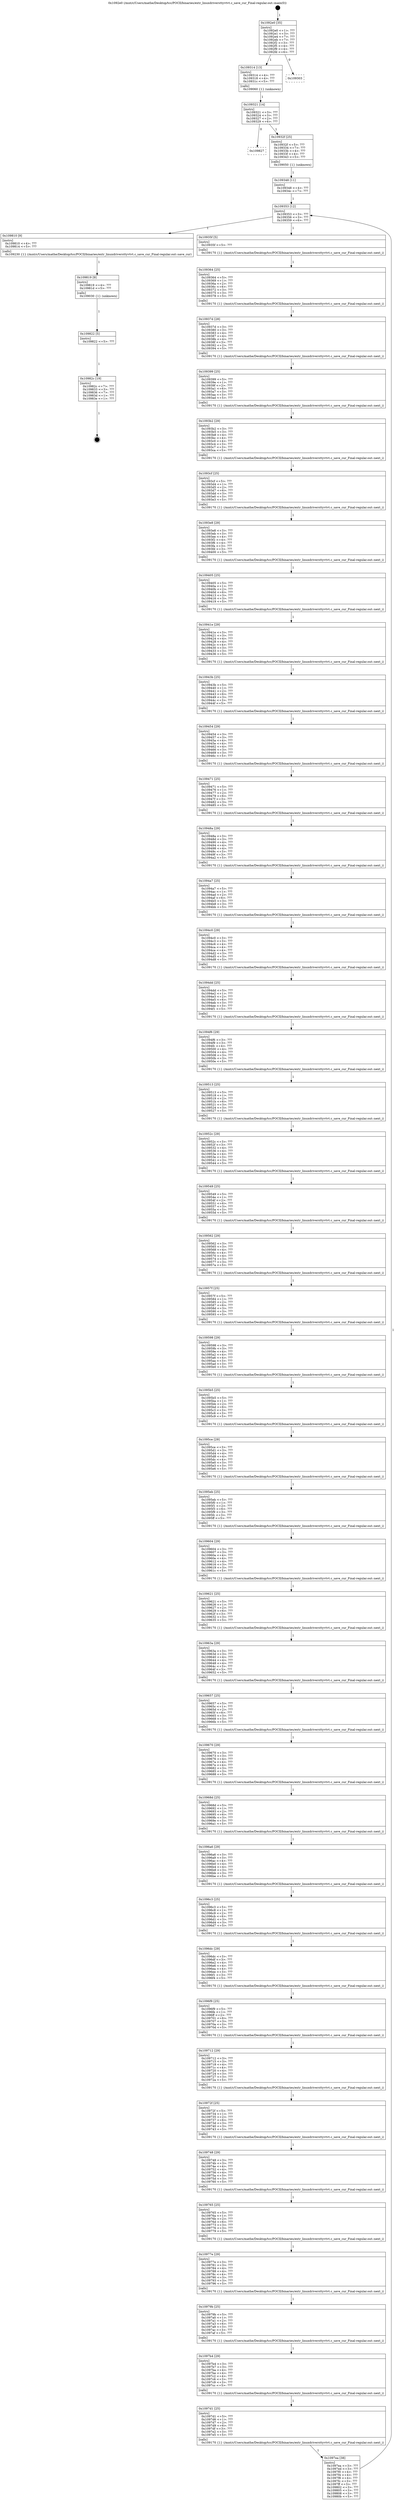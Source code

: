 digraph "0x1092e0" {
  label = "0x1092e0 (/mnt/c/Users/mathe/Desktop/tcc/POCII/binaries/extr_linuxdriversttyvtvt.c_save_cur_Final-regular.out::main(0))"
  labelloc = "t"
  node[shape=record]

  Entry [label="",width=0.3,height=0.3,shape=circle,fillcolor=black,style=filled]
  "0x1092e0" [label="{
     0x1092e0 [35]\l
     | [instrs]\l
     &nbsp;&nbsp;0x1092e0 \<+1\>: ???\l
     &nbsp;&nbsp;0x1092e1 \<+3\>: ???\l
     &nbsp;&nbsp;0x1092e4 \<+7\>: ???\l
     &nbsp;&nbsp;0x1092eb \<+7\>: ???\l
     &nbsp;&nbsp;0x1092f2 \<+3\>: ???\l
     &nbsp;&nbsp;0x1092f5 \<+4\>: ???\l
     &nbsp;&nbsp;0x1092f9 \<+4\>: ???\l
     &nbsp;&nbsp;0x1092fd \<+6\>: ???\l
  }"]
  "0x109314" [label="{
     0x109314 [13]\l
     | [instrs]\l
     &nbsp;&nbsp;0x109314 \<+4\>: ???\l
     &nbsp;&nbsp;0x109318 \<+4\>: ???\l
     &nbsp;&nbsp;0x10931c \<+5\>: ???\l
     | [calls]\l
     &nbsp;&nbsp;0x109060 \{1\} (unknown)\l
  }"]
  "0x109303" [label="{
     0x109303\l
  }", style=dashed]
  "0x109321" [label="{
     0x109321 [14]\l
     | [instrs]\l
     &nbsp;&nbsp;0x109321 \<+3\>: ???\l
     &nbsp;&nbsp;0x109324 \<+3\>: ???\l
     &nbsp;&nbsp;0x109327 \<+2\>: ???\l
     &nbsp;&nbsp;0x109329 \<+6\>: ???\l
  }"]
  "0x109827" [label="{
     0x109827\l
  }", style=dashed]
  "0x10932f" [label="{
     0x10932f [25]\l
     | [instrs]\l
     &nbsp;&nbsp;0x10932f \<+5\>: ???\l
     &nbsp;&nbsp;0x109334 \<+7\>: ???\l
     &nbsp;&nbsp;0x10933b \<+4\>: ???\l
     &nbsp;&nbsp;0x10933f \<+4\>: ???\l
     &nbsp;&nbsp;0x109343 \<+5\>: ???\l
     | [calls]\l
     &nbsp;&nbsp;0x109050 \{1\} (unknown)\l
  }"]
  Exit [label="",width=0.3,height=0.3,shape=circle,fillcolor=black,style=filled,peripheries=2]
  "0x109353" [label="{
     0x109353 [12]\l
     | [instrs]\l
     &nbsp;&nbsp;0x109353 \<+3\>: ???\l
     &nbsp;&nbsp;0x109356 \<+3\>: ???\l
     &nbsp;&nbsp;0x109359 \<+6\>: ???\l
  }"]
  "0x109810" [label="{
     0x109810 [9]\l
     | [instrs]\l
     &nbsp;&nbsp;0x109810 \<+4\>: ???\l
     &nbsp;&nbsp;0x109814 \<+5\>: ???\l
     | [calls]\l
     &nbsp;&nbsp;0x109230 \{1\} (/mnt/c/Users/mathe/Desktop/tcc/POCII/binaries/extr_linuxdriversttyvtvt.c_save_cur_Final-regular.out::save_cur)\l
  }"]
  "0x10935f" [label="{
     0x10935f [5]\l
     | [instrs]\l
     &nbsp;&nbsp;0x10935f \<+5\>: ???\l
     | [calls]\l
     &nbsp;&nbsp;0x109170 \{1\} (/mnt/c/Users/mathe/Desktop/tcc/POCII/binaries/extr_linuxdriversttyvtvt.c_save_cur_Final-regular.out::next_i)\l
  }"]
  "0x109364" [label="{
     0x109364 [25]\l
     | [instrs]\l
     &nbsp;&nbsp;0x109364 \<+5\>: ???\l
     &nbsp;&nbsp;0x109369 \<+1\>: ???\l
     &nbsp;&nbsp;0x10936a \<+2\>: ???\l
     &nbsp;&nbsp;0x10936c \<+6\>: ???\l
     &nbsp;&nbsp;0x109372 \<+3\>: ???\l
     &nbsp;&nbsp;0x109375 \<+3\>: ???\l
     &nbsp;&nbsp;0x109378 \<+5\>: ???\l
     | [calls]\l
     &nbsp;&nbsp;0x109170 \{1\} (/mnt/c/Users/mathe/Desktop/tcc/POCII/binaries/extr_linuxdriversttyvtvt.c_save_cur_Final-regular.out::next_i)\l
  }"]
  "0x10937d" [label="{
     0x10937d [28]\l
     | [instrs]\l
     &nbsp;&nbsp;0x10937d \<+3\>: ???\l
     &nbsp;&nbsp;0x109380 \<+3\>: ???\l
     &nbsp;&nbsp;0x109383 \<+4\>: ???\l
     &nbsp;&nbsp;0x109387 \<+4\>: ???\l
     &nbsp;&nbsp;0x10938b \<+4\>: ???\l
     &nbsp;&nbsp;0x10938f \<+3\>: ???\l
     &nbsp;&nbsp;0x109392 \<+2\>: ???\l
     &nbsp;&nbsp;0x109394 \<+5\>: ???\l
     | [calls]\l
     &nbsp;&nbsp;0x109170 \{1\} (/mnt/c/Users/mathe/Desktop/tcc/POCII/binaries/extr_linuxdriversttyvtvt.c_save_cur_Final-regular.out::next_i)\l
  }"]
  "0x109399" [label="{
     0x109399 [25]\l
     | [instrs]\l
     &nbsp;&nbsp;0x109399 \<+5\>: ???\l
     &nbsp;&nbsp;0x10939e \<+1\>: ???\l
     &nbsp;&nbsp;0x10939f \<+2\>: ???\l
     &nbsp;&nbsp;0x1093a1 \<+6\>: ???\l
     &nbsp;&nbsp;0x1093a7 \<+3\>: ???\l
     &nbsp;&nbsp;0x1093aa \<+3\>: ???\l
     &nbsp;&nbsp;0x1093ad \<+5\>: ???\l
     | [calls]\l
     &nbsp;&nbsp;0x109170 \{1\} (/mnt/c/Users/mathe/Desktop/tcc/POCII/binaries/extr_linuxdriversttyvtvt.c_save_cur_Final-regular.out::next_i)\l
  }"]
  "0x1093b2" [label="{
     0x1093b2 [29]\l
     | [instrs]\l
     &nbsp;&nbsp;0x1093b2 \<+3\>: ???\l
     &nbsp;&nbsp;0x1093b5 \<+3\>: ???\l
     &nbsp;&nbsp;0x1093b8 \<+4\>: ???\l
     &nbsp;&nbsp;0x1093bc \<+4\>: ???\l
     &nbsp;&nbsp;0x1093c0 \<+4\>: ???\l
     &nbsp;&nbsp;0x1093c4 \<+3\>: ???\l
     &nbsp;&nbsp;0x1093c7 \<+3\>: ???\l
     &nbsp;&nbsp;0x1093ca \<+5\>: ???\l
     | [calls]\l
     &nbsp;&nbsp;0x109170 \{1\} (/mnt/c/Users/mathe/Desktop/tcc/POCII/binaries/extr_linuxdriversttyvtvt.c_save_cur_Final-regular.out::next_i)\l
  }"]
  "0x1093cf" [label="{
     0x1093cf [25]\l
     | [instrs]\l
     &nbsp;&nbsp;0x1093cf \<+5\>: ???\l
     &nbsp;&nbsp;0x1093d4 \<+1\>: ???\l
     &nbsp;&nbsp;0x1093d5 \<+2\>: ???\l
     &nbsp;&nbsp;0x1093d7 \<+6\>: ???\l
     &nbsp;&nbsp;0x1093dd \<+3\>: ???\l
     &nbsp;&nbsp;0x1093e0 \<+3\>: ???\l
     &nbsp;&nbsp;0x1093e3 \<+5\>: ???\l
     | [calls]\l
     &nbsp;&nbsp;0x109170 \{1\} (/mnt/c/Users/mathe/Desktop/tcc/POCII/binaries/extr_linuxdriversttyvtvt.c_save_cur_Final-regular.out::next_i)\l
  }"]
  "0x1093e8" [label="{
     0x1093e8 [29]\l
     | [instrs]\l
     &nbsp;&nbsp;0x1093e8 \<+3\>: ???\l
     &nbsp;&nbsp;0x1093eb \<+3\>: ???\l
     &nbsp;&nbsp;0x1093ee \<+4\>: ???\l
     &nbsp;&nbsp;0x1093f2 \<+4\>: ???\l
     &nbsp;&nbsp;0x1093f6 \<+4\>: ???\l
     &nbsp;&nbsp;0x1093fa \<+3\>: ???\l
     &nbsp;&nbsp;0x1093fd \<+3\>: ???\l
     &nbsp;&nbsp;0x109400 \<+5\>: ???\l
     | [calls]\l
     &nbsp;&nbsp;0x109170 \{1\} (/mnt/c/Users/mathe/Desktop/tcc/POCII/binaries/extr_linuxdriversttyvtvt.c_save_cur_Final-regular.out::next_i)\l
  }"]
  "0x109405" [label="{
     0x109405 [25]\l
     | [instrs]\l
     &nbsp;&nbsp;0x109405 \<+5\>: ???\l
     &nbsp;&nbsp;0x10940a \<+1\>: ???\l
     &nbsp;&nbsp;0x10940b \<+2\>: ???\l
     &nbsp;&nbsp;0x10940d \<+6\>: ???\l
     &nbsp;&nbsp;0x109413 \<+3\>: ???\l
     &nbsp;&nbsp;0x109416 \<+3\>: ???\l
     &nbsp;&nbsp;0x109419 \<+5\>: ???\l
     | [calls]\l
     &nbsp;&nbsp;0x109170 \{1\} (/mnt/c/Users/mathe/Desktop/tcc/POCII/binaries/extr_linuxdriversttyvtvt.c_save_cur_Final-regular.out::next_i)\l
  }"]
  "0x10941e" [label="{
     0x10941e [29]\l
     | [instrs]\l
     &nbsp;&nbsp;0x10941e \<+3\>: ???\l
     &nbsp;&nbsp;0x109421 \<+3\>: ???\l
     &nbsp;&nbsp;0x109424 \<+4\>: ???\l
     &nbsp;&nbsp;0x109428 \<+4\>: ???\l
     &nbsp;&nbsp;0x10942c \<+4\>: ???\l
     &nbsp;&nbsp;0x109430 \<+3\>: ???\l
     &nbsp;&nbsp;0x109433 \<+3\>: ???\l
     &nbsp;&nbsp;0x109436 \<+5\>: ???\l
     | [calls]\l
     &nbsp;&nbsp;0x109170 \{1\} (/mnt/c/Users/mathe/Desktop/tcc/POCII/binaries/extr_linuxdriversttyvtvt.c_save_cur_Final-regular.out::next_i)\l
  }"]
  "0x10943b" [label="{
     0x10943b [25]\l
     | [instrs]\l
     &nbsp;&nbsp;0x10943b \<+5\>: ???\l
     &nbsp;&nbsp;0x109440 \<+1\>: ???\l
     &nbsp;&nbsp;0x109441 \<+2\>: ???\l
     &nbsp;&nbsp;0x109443 \<+6\>: ???\l
     &nbsp;&nbsp;0x109449 \<+3\>: ???\l
     &nbsp;&nbsp;0x10944c \<+3\>: ???\l
     &nbsp;&nbsp;0x10944f \<+5\>: ???\l
     | [calls]\l
     &nbsp;&nbsp;0x109170 \{1\} (/mnt/c/Users/mathe/Desktop/tcc/POCII/binaries/extr_linuxdriversttyvtvt.c_save_cur_Final-regular.out::next_i)\l
  }"]
  "0x109454" [label="{
     0x109454 [29]\l
     | [instrs]\l
     &nbsp;&nbsp;0x109454 \<+3\>: ???\l
     &nbsp;&nbsp;0x109457 \<+3\>: ???\l
     &nbsp;&nbsp;0x10945a \<+4\>: ???\l
     &nbsp;&nbsp;0x10945e \<+4\>: ???\l
     &nbsp;&nbsp;0x109462 \<+4\>: ???\l
     &nbsp;&nbsp;0x109466 \<+3\>: ???\l
     &nbsp;&nbsp;0x109469 \<+3\>: ???\l
     &nbsp;&nbsp;0x10946c \<+5\>: ???\l
     | [calls]\l
     &nbsp;&nbsp;0x109170 \{1\} (/mnt/c/Users/mathe/Desktop/tcc/POCII/binaries/extr_linuxdriversttyvtvt.c_save_cur_Final-regular.out::next_i)\l
  }"]
  "0x109471" [label="{
     0x109471 [25]\l
     | [instrs]\l
     &nbsp;&nbsp;0x109471 \<+5\>: ???\l
     &nbsp;&nbsp;0x109476 \<+1\>: ???\l
     &nbsp;&nbsp;0x109477 \<+2\>: ???\l
     &nbsp;&nbsp;0x109479 \<+6\>: ???\l
     &nbsp;&nbsp;0x10947f \<+3\>: ???\l
     &nbsp;&nbsp;0x109482 \<+3\>: ???\l
     &nbsp;&nbsp;0x109485 \<+5\>: ???\l
     | [calls]\l
     &nbsp;&nbsp;0x109170 \{1\} (/mnt/c/Users/mathe/Desktop/tcc/POCII/binaries/extr_linuxdriversttyvtvt.c_save_cur_Final-regular.out::next_i)\l
  }"]
  "0x10948a" [label="{
     0x10948a [29]\l
     | [instrs]\l
     &nbsp;&nbsp;0x10948a \<+3\>: ???\l
     &nbsp;&nbsp;0x10948d \<+3\>: ???\l
     &nbsp;&nbsp;0x109490 \<+4\>: ???\l
     &nbsp;&nbsp;0x109494 \<+4\>: ???\l
     &nbsp;&nbsp;0x109498 \<+4\>: ???\l
     &nbsp;&nbsp;0x10949c \<+3\>: ???\l
     &nbsp;&nbsp;0x10949f \<+3\>: ???\l
     &nbsp;&nbsp;0x1094a2 \<+5\>: ???\l
     | [calls]\l
     &nbsp;&nbsp;0x109170 \{1\} (/mnt/c/Users/mathe/Desktop/tcc/POCII/binaries/extr_linuxdriversttyvtvt.c_save_cur_Final-regular.out::next_i)\l
  }"]
  "0x1094a7" [label="{
     0x1094a7 [25]\l
     | [instrs]\l
     &nbsp;&nbsp;0x1094a7 \<+5\>: ???\l
     &nbsp;&nbsp;0x1094ac \<+1\>: ???\l
     &nbsp;&nbsp;0x1094ad \<+2\>: ???\l
     &nbsp;&nbsp;0x1094af \<+6\>: ???\l
     &nbsp;&nbsp;0x1094b5 \<+3\>: ???\l
     &nbsp;&nbsp;0x1094b8 \<+3\>: ???\l
     &nbsp;&nbsp;0x1094bb \<+5\>: ???\l
     | [calls]\l
     &nbsp;&nbsp;0x109170 \{1\} (/mnt/c/Users/mathe/Desktop/tcc/POCII/binaries/extr_linuxdriversttyvtvt.c_save_cur_Final-regular.out::next_i)\l
  }"]
  "0x1094c0" [label="{
     0x1094c0 [29]\l
     | [instrs]\l
     &nbsp;&nbsp;0x1094c0 \<+3\>: ???\l
     &nbsp;&nbsp;0x1094c3 \<+3\>: ???\l
     &nbsp;&nbsp;0x1094c6 \<+4\>: ???\l
     &nbsp;&nbsp;0x1094ca \<+4\>: ???\l
     &nbsp;&nbsp;0x1094ce \<+4\>: ???\l
     &nbsp;&nbsp;0x1094d2 \<+3\>: ???\l
     &nbsp;&nbsp;0x1094d5 \<+3\>: ???\l
     &nbsp;&nbsp;0x1094d8 \<+5\>: ???\l
     | [calls]\l
     &nbsp;&nbsp;0x109170 \{1\} (/mnt/c/Users/mathe/Desktop/tcc/POCII/binaries/extr_linuxdriversttyvtvt.c_save_cur_Final-regular.out::next_i)\l
  }"]
  "0x1094dd" [label="{
     0x1094dd [25]\l
     | [instrs]\l
     &nbsp;&nbsp;0x1094dd \<+5\>: ???\l
     &nbsp;&nbsp;0x1094e2 \<+1\>: ???\l
     &nbsp;&nbsp;0x1094e3 \<+2\>: ???\l
     &nbsp;&nbsp;0x1094e5 \<+6\>: ???\l
     &nbsp;&nbsp;0x1094eb \<+3\>: ???\l
     &nbsp;&nbsp;0x1094ee \<+3\>: ???\l
     &nbsp;&nbsp;0x1094f1 \<+5\>: ???\l
     | [calls]\l
     &nbsp;&nbsp;0x109170 \{1\} (/mnt/c/Users/mathe/Desktop/tcc/POCII/binaries/extr_linuxdriversttyvtvt.c_save_cur_Final-regular.out::next_i)\l
  }"]
  "0x1094f6" [label="{
     0x1094f6 [29]\l
     | [instrs]\l
     &nbsp;&nbsp;0x1094f6 \<+3\>: ???\l
     &nbsp;&nbsp;0x1094f9 \<+3\>: ???\l
     &nbsp;&nbsp;0x1094fc \<+4\>: ???\l
     &nbsp;&nbsp;0x109500 \<+4\>: ???\l
     &nbsp;&nbsp;0x109504 \<+4\>: ???\l
     &nbsp;&nbsp;0x109508 \<+3\>: ???\l
     &nbsp;&nbsp;0x10950b \<+3\>: ???\l
     &nbsp;&nbsp;0x10950e \<+5\>: ???\l
     | [calls]\l
     &nbsp;&nbsp;0x109170 \{1\} (/mnt/c/Users/mathe/Desktop/tcc/POCII/binaries/extr_linuxdriversttyvtvt.c_save_cur_Final-regular.out::next_i)\l
  }"]
  "0x109513" [label="{
     0x109513 [25]\l
     | [instrs]\l
     &nbsp;&nbsp;0x109513 \<+5\>: ???\l
     &nbsp;&nbsp;0x109518 \<+1\>: ???\l
     &nbsp;&nbsp;0x109519 \<+2\>: ???\l
     &nbsp;&nbsp;0x10951b \<+6\>: ???\l
     &nbsp;&nbsp;0x109521 \<+3\>: ???\l
     &nbsp;&nbsp;0x109524 \<+3\>: ???\l
     &nbsp;&nbsp;0x109527 \<+5\>: ???\l
     | [calls]\l
     &nbsp;&nbsp;0x109170 \{1\} (/mnt/c/Users/mathe/Desktop/tcc/POCII/binaries/extr_linuxdriversttyvtvt.c_save_cur_Final-regular.out::next_i)\l
  }"]
  "0x10952c" [label="{
     0x10952c [29]\l
     | [instrs]\l
     &nbsp;&nbsp;0x10952c \<+3\>: ???\l
     &nbsp;&nbsp;0x10952f \<+3\>: ???\l
     &nbsp;&nbsp;0x109532 \<+4\>: ???\l
     &nbsp;&nbsp;0x109536 \<+4\>: ???\l
     &nbsp;&nbsp;0x10953a \<+4\>: ???\l
     &nbsp;&nbsp;0x10953e \<+3\>: ???\l
     &nbsp;&nbsp;0x109541 \<+3\>: ???\l
     &nbsp;&nbsp;0x109544 \<+5\>: ???\l
     | [calls]\l
     &nbsp;&nbsp;0x109170 \{1\} (/mnt/c/Users/mathe/Desktop/tcc/POCII/binaries/extr_linuxdriversttyvtvt.c_save_cur_Final-regular.out::next_i)\l
  }"]
  "0x109549" [label="{
     0x109549 [25]\l
     | [instrs]\l
     &nbsp;&nbsp;0x109549 \<+5\>: ???\l
     &nbsp;&nbsp;0x10954e \<+1\>: ???\l
     &nbsp;&nbsp;0x10954f \<+2\>: ???\l
     &nbsp;&nbsp;0x109551 \<+6\>: ???\l
     &nbsp;&nbsp;0x109557 \<+3\>: ???\l
     &nbsp;&nbsp;0x10955a \<+3\>: ???\l
     &nbsp;&nbsp;0x10955d \<+5\>: ???\l
     | [calls]\l
     &nbsp;&nbsp;0x109170 \{1\} (/mnt/c/Users/mathe/Desktop/tcc/POCII/binaries/extr_linuxdriversttyvtvt.c_save_cur_Final-regular.out::next_i)\l
  }"]
  "0x109562" [label="{
     0x109562 [29]\l
     | [instrs]\l
     &nbsp;&nbsp;0x109562 \<+3\>: ???\l
     &nbsp;&nbsp;0x109565 \<+3\>: ???\l
     &nbsp;&nbsp;0x109568 \<+4\>: ???\l
     &nbsp;&nbsp;0x10956c \<+4\>: ???\l
     &nbsp;&nbsp;0x109570 \<+4\>: ???\l
     &nbsp;&nbsp;0x109574 \<+3\>: ???\l
     &nbsp;&nbsp;0x109577 \<+3\>: ???\l
     &nbsp;&nbsp;0x10957a \<+5\>: ???\l
     | [calls]\l
     &nbsp;&nbsp;0x109170 \{1\} (/mnt/c/Users/mathe/Desktop/tcc/POCII/binaries/extr_linuxdriversttyvtvt.c_save_cur_Final-regular.out::next_i)\l
  }"]
  "0x10957f" [label="{
     0x10957f [25]\l
     | [instrs]\l
     &nbsp;&nbsp;0x10957f \<+5\>: ???\l
     &nbsp;&nbsp;0x109584 \<+1\>: ???\l
     &nbsp;&nbsp;0x109585 \<+2\>: ???\l
     &nbsp;&nbsp;0x109587 \<+6\>: ???\l
     &nbsp;&nbsp;0x10958d \<+3\>: ???\l
     &nbsp;&nbsp;0x109590 \<+3\>: ???\l
     &nbsp;&nbsp;0x109593 \<+5\>: ???\l
     | [calls]\l
     &nbsp;&nbsp;0x109170 \{1\} (/mnt/c/Users/mathe/Desktop/tcc/POCII/binaries/extr_linuxdriversttyvtvt.c_save_cur_Final-regular.out::next_i)\l
  }"]
  "0x109598" [label="{
     0x109598 [29]\l
     | [instrs]\l
     &nbsp;&nbsp;0x109598 \<+3\>: ???\l
     &nbsp;&nbsp;0x10959b \<+3\>: ???\l
     &nbsp;&nbsp;0x10959e \<+4\>: ???\l
     &nbsp;&nbsp;0x1095a2 \<+4\>: ???\l
     &nbsp;&nbsp;0x1095a6 \<+4\>: ???\l
     &nbsp;&nbsp;0x1095aa \<+3\>: ???\l
     &nbsp;&nbsp;0x1095ad \<+3\>: ???\l
     &nbsp;&nbsp;0x1095b0 \<+5\>: ???\l
     | [calls]\l
     &nbsp;&nbsp;0x109170 \{1\} (/mnt/c/Users/mathe/Desktop/tcc/POCII/binaries/extr_linuxdriversttyvtvt.c_save_cur_Final-regular.out::next_i)\l
  }"]
  "0x1095b5" [label="{
     0x1095b5 [25]\l
     | [instrs]\l
     &nbsp;&nbsp;0x1095b5 \<+5\>: ???\l
     &nbsp;&nbsp;0x1095ba \<+1\>: ???\l
     &nbsp;&nbsp;0x1095bb \<+2\>: ???\l
     &nbsp;&nbsp;0x1095bd \<+6\>: ???\l
     &nbsp;&nbsp;0x1095c3 \<+3\>: ???\l
     &nbsp;&nbsp;0x1095c6 \<+3\>: ???\l
     &nbsp;&nbsp;0x1095c9 \<+5\>: ???\l
     | [calls]\l
     &nbsp;&nbsp;0x109170 \{1\} (/mnt/c/Users/mathe/Desktop/tcc/POCII/binaries/extr_linuxdriversttyvtvt.c_save_cur_Final-regular.out::next_i)\l
  }"]
  "0x1095ce" [label="{
     0x1095ce [29]\l
     | [instrs]\l
     &nbsp;&nbsp;0x1095ce \<+3\>: ???\l
     &nbsp;&nbsp;0x1095d1 \<+3\>: ???\l
     &nbsp;&nbsp;0x1095d4 \<+4\>: ???\l
     &nbsp;&nbsp;0x1095d8 \<+4\>: ???\l
     &nbsp;&nbsp;0x1095dc \<+4\>: ???\l
     &nbsp;&nbsp;0x1095e0 \<+3\>: ???\l
     &nbsp;&nbsp;0x1095e3 \<+3\>: ???\l
     &nbsp;&nbsp;0x1095e6 \<+5\>: ???\l
     | [calls]\l
     &nbsp;&nbsp;0x109170 \{1\} (/mnt/c/Users/mathe/Desktop/tcc/POCII/binaries/extr_linuxdriversttyvtvt.c_save_cur_Final-regular.out::next_i)\l
  }"]
  "0x1095eb" [label="{
     0x1095eb [25]\l
     | [instrs]\l
     &nbsp;&nbsp;0x1095eb \<+5\>: ???\l
     &nbsp;&nbsp;0x1095f0 \<+1\>: ???\l
     &nbsp;&nbsp;0x1095f1 \<+2\>: ???\l
     &nbsp;&nbsp;0x1095f3 \<+6\>: ???\l
     &nbsp;&nbsp;0x1095f9 \<+3\>: ???\l
     &nbsp;&nbsp;0x1095fc \<+3\>: ???\l
     &nbsp;&nbsp;0x1095ff \<+5\>: ???\l
     | [calls]\l
     &nbsp;&nbsp;0x109170 \{1\} (/mnt/c/Users/mathe/Desktop/tcc/POCII/binaries/extr_linuxdriversttyvtvt.c_save_cur_Final-regular.out::next_i)\l
  }"]
  "0x109604" [label="{
     0x109604 [29]\l
     | [instrs]\l
     &nbsp;&nbsp;0x109604 \<+3\>: ???\l
     &nbsp;&nbsp;0x109607 \<+3\>: ???\l
     &nbsp;&nbsp;0x10960a \<+4\>: ???\l
     &nbsp;&nbsp;0x10960e \<+4\>: ???\l
     &nbsp;&nbsp;0x109612 \<+4\>: ???\l
     &nbsp;&nbsp;0x109616 \<+3\>: ???\l
     &nbsp;&nbsp;0x109619 \<+3\>: ???\l
     &nbsp;&nbsp;0x10961c \<+5\>: ???\l
     | [calls]\l
     &nbsp;&nbsp;0x109170 \{1\} (/mnt/c/Users/mathe/Desktop/tcc/POCII/binaries/extr_linuxdriversttyvtvt.c_save_cur_Final-regular.out::next_i)\l
  }"]
  "0x109621" [label="{
     0x109621 [25]\l
     | [instrs]\l
     &nbsp;&nbsp;0x109621 \<+5\>: ???\l
     &nbsp;&nbsp;0x109626 \<+1\>: ???\l
     &nbsp;&nbsp;0x109627 \<+2\>: ???\l
     &nbsp;&nbsp;0x109629 \<+6\>: ???\l
     &nbsp;&nbsp;0x10962f \<+3\>: ???\l
     &nbsp;&nbsp;0x109632 \<+3\>: ???\l
     &nbsp;&nbsp;0x109635 \<+5\>: ???\l
     | [calls]\l
     &nbsp;&nbsp;0x109170 \{1\} (/mnt/c/Users/mathe/Desktop/tcc/POCII/binaries/extr_linuxdriversttyvtvt.c_save_cur_Final-regular.out::next_i)\l
  }"]
  "0x10963a" [label="{
     0x10963a [29]\l
     | [instrs]\l
     &nbsp;&nbsp;0x10963a \<+3\>: ???\l
     &nbsp;&nbsp;0x10963d \<+3\>: ???\l
     &nbsp;&nbsp;0x109640 \<+4\>: ???\l
     &nbsp;&nbsp;0x109644 \<+4\>: ???\l
     &nbsp;&nbsp;0x109648 \<+4\>: ???\l
     &nbsp;&nbsp;0x10964c \<+3\>: ???\l
     &nbsp;&nbsp;0x10964f \<+3\>: ???\l
     &nbsp;&nbsp;0x109652 \<+5\>: ???\l
     | [calls]\l
     &nbsp;&nbsp;0x109170 \{1\} (/mnt/c/Users/mathe/Desktop/tcc/POCII/binaries/extr_linuxdriversttyvtvt.c_save_cur_Final-regular.out::next_i)\l
  }"]
  "0x109657" [label="{
     0x109657 [25]\l
     | [instrs]\l
     &nbsp;&nbsp;0x109657 \<+5\>: ???\l
     &nbsp;&nbsp;0x10965c \<+1\>: ???\l
     &nbsp;&nbsp;0x10965d \<+2\>: ???\l
     &nbsp;&nbsp;0x10965f \<+6\>: ???\l
     &nbsp;&nbsp;0x109665 \<+3\>: ???\l
     &nbsp;&nbsp;0x109668 \<+3\>: ???\l
     &nbsp;&nbsp;0x10966b \<+5\>: ???\l
     | [calls]\l
     &nbsp;&nbsp;0x109170 \{1\} (/mnt/c/Users/mathe/Desktop/tcc/POCII/binaries/extr_linuxdriversttyvtvt.c_save_cur_Final-regular.out::next_i)\l
  }"]
  "0x109670" [label="{
     0x109670 [29]\l
     | [instrs]\l
     &nbsp;&nbsp;0x109670 \<+3\>: ???\l
     &nbsp;&nbsp;0x109673 \<+3\>: ???\l
     &nbsp;&nbsp;0x109676 \<+4\>: ???\l
     &nbsp;&nbsp;0x10967a \<+4\>: ???\l
     &nbsp;&nbsp;0x10967e \<+4\>: ???\l
     &nbsp;&nbsp;0x109682 \<+3\>: ???\l
     &nbsp;&nbsp;0x109685 \<+3\>: ???\l
     &nbsp;&nbsp;0x109688 \<+5\>: ???\l
     | [calls]\l
     &nbsp;&nbsp;0x109170 \{1\} (/mnt/c/Users/mathe/Desktop/tcc/POCII/binaries/extr_linuxdriversttyvtvt.c_save_cur_Final-regular.out::next_i)\l
  }"]
  "0x10968d" [label="{
     0x10968d [25]\l
     | [instrs]\l
     &nbsp;&nbsp;0x10968d \<+5\>: ???\l
     &nbsp;&nbsp;0x109692 \<+1\>: ???\l
     &nbsp;&nbsp;0x109693 \<+2\>: ???\l
     &nbsp;&nbsp;0x109695 \<+6\>: ???\l
     &nbsp;&nbsp;0x10969b \<+3\>: ???\l
     &nbsp;&nbsp;0x10969e \<+3\>: ???\l
     &nbsp;&nbsp;0x1096a1 \<+5\>: ???\l
     | [calls]\l
     &nbsp;&nbsp;0x109170 \{1\} (/mnt/c/Users/mathe/Desktop/tcc/POCII/binaries/extr_linuxdriversttyvtvt.c_save_cur_Final-regular.out::next_i)\l
  }"]
  "0x1096a6" [label="{
     0x1096a6 [29]\l
     | [instrs]\l
     &nbsp;&nbsp;0x1096a6 \<+3\>: ???\l
     &nbsp;&nbsp;0x1096a9 \<+3\>: ???\l
     &nbsp;&nbsp;0x1096ac \<+4\>: ???\l
     &nbsp;&nbsp;0x1096b0 \<+4\>: ???\l
     &nbsp;&nbsp;0x1096b4 \<+4\>: ???\l
     &nbsp;&nbsp;0x1096b8 \<+3\>: ???\l
     &nbsp;&nbsp;0x1096bb \<+3\>: ???\l
     &nbsp;&nbsp;0x1096be \<+5\>: ???\l
     | [calls]\l
     &nbsp;&nbsp;0x109170 \{1\} (/mnt/c/Users/mathe/Desktop/tcc/POCII/binaries/extr_linuxdriversttyvtvt.c_save_cur_Final-regular.out::next_i)\l
  }"]
  "0x1096c3" [label="{
     0x1096c3 [25]\l
     | [instrs]\l
     &nbsp;&nbsp;0x1096c3 \<+5\>: ???\l
     &nbsp;&nbsp;0x1096c8 \<+1\>: ???\l
     &nbsp;&nbsp;0x1096c9 \<+2\>: ???\l
     &nbsp;&nbsp;0x1096cb \<+6\>: ???\l
     &nbsp;&nbsp;0x1096d1 \<+3\>: ???\l
     &nbsp;&nbsp;0x1096d4 \<+3\>: ???\l
     &nbsp;&nbsp;0x1096d7 \<+5\>: ???\l
     | [calls]\l
     &nbsp;&nbsp;0x109170 \{1\} (/mnt/c/Users/mathe/Desktop/tcc/POCII/binaries/extr_linuxdriversttyvtvt.c_save_cur_Final-regular.out::next_i)\l
  }"]
  "0x1096dc" [label="{
     0x1096dc [29]\l
     | [instrs]\l
     &nbsp;&nbsp;0x1096dc \<+3\>: ???\l
     &nbsp;&nbsp;0x1096df \<+3\>: ???\l
     &nbsp;&nbsp;0x1096e2 \<+4\>: ???\l
     &nbsp;&nbsp;0x1096e6 \<+4\>: ???\l
     &nbsp;&nbsp;0x1096ea \<+4\>: ???\l
     &nbsp;&nbsp;0x1096ee \<+3\>: ???\l
     &nbsp;&nbsp;0x1096f1 \<+3\>: ???\l
     &nbsp;&nbsp;0x1096f4 \<+5\>: ???\l
     | [calls]\l
     &nbsp;&nbsp;0x109170 \{1\} (/mnt/c/Users/mathe/Desktop/tcc/POCII/binaries/extr_linuxdriversttyvtvt.c_save_cur_Final-regular.out::next_i)\l
  }"]
  "0x1096f9" [label="{
     0x1096f9 [25]\l
     | [instrs]\l
     &nbsp;&nbsp;0x1096f9 \<+5\>: ???\l
     &nbsp;&nbsp;0x1096fe \<+1\>: ???\l
     &nbsp;&nbsp;0x1096ff \<+2\>: ???\l
     &nbsp;&nbsp;0x109701 \<+6\>: ???\l
     &nbsp;&nbsp;0x109707 \<+3\>: ???\l
     &nbsp;&nbsp;0x10970a \<+3\>: ???\l
     &nbsp;&nbsp;0x10970d \<+5\>: ???\l
     | [calls]\l
     &nbsp;&nbsp;0x109170 \{1\} (/mnt/c/Users/mathe/Desktop/tcc/POCII/binaries/extr_linuxdriversttyvtvt.c_save_cur_Final-regular.out::next_i)\l
  }"]
  "0x109712" [label="{
     0x109712 [29]\l
     | [instrs]\l
     &nbsp;&nbsp;0x109712 \<+3\>: ???\l
     &nbsp;&nbsp;0x109715 \<+3\>: ???\l
     &nbsp;&nbsp;0x109718 \<+4\>: ???\l
     &nbsp;&nbsp;0x10971c \<+4\>: ???\l
     &nbsp;&nbsp;0x109720 \<+4\>: ???\l
     &nbsp;&nbsp;0x109724 \<+3\>: ???\l
     &nbsp;&nbsp;0x109727 \<+3\>: ???\l
     &nbsp;&nbsp;0x10972a \<+5\>: ???\l
     | [calls]\l
     &nbsp;&nbsp;0x109170 \{1\} (/mnt/c/Users/mathe/Desktop/tcc/POCII/binaries/extr_linuxdriversttyvtvt.c_save_cur_Final-regular.out::next_i)\l
  }"]
  "0x10972f" [label="{
     0x10972f [25]\l
     | [instrs]\l
     &nbsp;&nbsp;0x10972f \<+5\>: ???\l
     &nbsp;&nbsp;0x109734 \<+1\>: ???\l
     &nbsp;&nbsp;0x109735 \<+2\>: ???\l
     &nbsp;&nbsp;0x109737 \<+6\>: ???\l
     &nbsp;&nbsp;0x10973d \<+3\>: ???\l
     &nbsp;&nbsp;0x109740 \<+3\>: ???\l
     &nbsp;&nbsp;0x109743 \<+5\>: ???\l
     | [calls]\l
     &nbsp;&nbsp;0x109170 \{1\} (/mnt/c/Users/mathe/Desktop/tcc/POCII/binaries/extr_linuxdriversttyvtvt.c_save_cur_Final-regular.out::next_i)\l
  }"]
  "0x109748" [label="{
     0x109748 [29]\l
     | [instrs]\l
     &nbsp;&nbsp;0x109748 \<+3\>: ???\l
     &nbsp;&nbsp;0x10974b \<+3\>: ???\l
     &nbsp;&nbsp;0x10974e \<+4\>: ???\l
     &nbsp;&nbsp;0x109752 \<+4\>: ???\l
     &nbsp;&nbsp;0x109756 \<+4\>: ???\l
     &nbsp;&nbsp;0x10975a \<+3\>: ???\l
     &nbsp;&nbsp;0x10975d \<+3\>: ???\l
     &nbsp;&nbsp;0x109760 \<+5\>: ???\l
     | [calls]\l
     &nbsp;&nbsp;0x109170 \{1\} (/mnt/c/Users/mathe/Desktop/tcc/POCII/binaries/extr_linuxdriversttyvtvt.c_save_cur_Final-regular.out::next_i)\l
  }"]
  "0x109765" [label="{
     0x109765 [25]\l
     | [instrs]\l
     &nbsp;&nbsp;0x109765 \<+5\>: ???\l
     &nbsp;&nbsp;0x10976a \<+1\>: ???\l
     &nbsp;&nbsp;0x10976b \<+2\>: ???\l
     &nbsp;&nbsp;0x10976d \<+6\>: ???\l
     &nbsp;&nbsp;0x109773 \<+3\>: ???\l
     &nbsp;&nbsp;0x109776 \<+3\>: ???\l
     &nbsp;&nbsp;0x109779 \<+5\>: ???\l
     | [calls]\l
     &nbsp;&nbsp;0x109170 \{1\} (/mnt/c/Users/mathe/Desktop/tcc/POCII/binaries/extr_linuxdriversttyvtvt.c_save_cur_Final-regular.out::next_i)\l
  }"]
  "0x10977e" [label="{
     0x10977e [29]\l
     | [instrs]\l
     &nbsp;&nbsp;0x10977e \<+3\>: ???\l
     &nbsp;&nbsp;0x109781 \<+3\>: ???\l
     &nbsp;&nbsp;0x109784 \<+4\>: ???\l
     &nbsp;&nbsp;0x109788 \<+4\>: ???\l
     &nbsp;&nbsp;0x10978c \<+4\>: ???\l
     &nbsp;&nbsp;0x109790 \<+3\>: ???\l
     &nbsp;&nbsp;0x109793 \<+3\>: ???\l
     &nbsp;&nbsp;0x109796 \<+5\>: ???\l
     | [calls]\l
     &nbsp;&nbsp;0x109170 \{1\} (/mnt/c/Users/mathe/Desktop/tcc/POCII/binaries/extr_linuxdriversttyvtvt.c_save_cur_Final-regular.out::next_i)\l
  }"]
  "0x10979b" [label="{
     0x10979b [25]\l
     | [instrs]\l
     &nbsp;&nbsp;0x10979b \<+5\>: ???\l
     &nbsp;&nbsp;0x1097a0 \<+1\>: ???\l
     &nbsp;&nbsp;0x1097a1 \<+2\>: ???\l
     &nbsp;&nbsp;0x1097a3 \<+6\>: ???\l
     &nbsp;&nbsp;0x1097a9 \<+3\>: ???\l
     &nbsp;&nbsp;0x1097ac \<+3\>: ???\l
     &nbsp;&nbsp;0x1097af \<+5\>: ???\l
     | [calls]\l
     &nbsp;&nbsp;0x109170 \{1\} (/mnt/c/Users/mathe/Desktop/tcc/POCII/binaries/extr_linuxdriversttyvtvt.c_save_cur_Final-regular.out::next_i)\l
  }"]
  "0x1097b4" [label="{
     0x1097b4 [29]\l
     | [instrs]\l
     &nbsp;&nbsp;0x1097b4 \<+3\>: ???\l
     &nbsp;&nbsp;0x1097b7 \<+3\>: ???\l
     &nbsp;&nbsp;0x1097ba \<+4\>: ???\l
     &nbsp;&nbsp;0x1097be \<+4\>: ???\l
     &nbsp;&nbsp;0x1097c2 \<+4\>: ???\l
     &nbsp;&nbsp;0x1097c6 \<+3\>: ???\l
     &nbsp;&nbsp;0x1097c9 \<+3\>: ???\l
     &nbsp;&nbsp;0x1097cc \<+5\>: ???\l
     | [calls]\l
     &nbsp;&nbsp;0x109170 \{1\} (/mnt/c/Users/mathe/Desktop/tcc/POCII/binaries/extr_linuxdriversttyvtvt.c_save_cur_Final-regular.out::next_i)\l
  }"]
  "0x1097d1" [label="{
     0x1097d1 [25]\l
     | [instrs]\l
     &nbsp;&nbsp;0x1097d1 \<+5\>: ???\l
     &nbsp;&nbsp;0x1097d6 \<+1\>: ???\l
     &nbsp;&nbsp;0x1097d7 \<+2\>: ???\l
     &nbsp;&nbsp;0x1097d9 \<+6\>: ???\l
     &nbsp;&nbsp;0x1097df \<+3\>: ???\l
     &nbsp;&nbsp;0x1097e2 \<+3\>: ???\l
     &nbsp;&nbsp;0x1097e5 \<+5\>: ???\l
     | [calls]\l
     &nbsp;&nbsp;0x109170 \{1\} (/mnt/c/Users/mathe/Desktop/tcc/POCII/binaries/extr_linuxdriversttyvtvt.c_save_cur_Final-regular.out::next_i)\l
  }"]
  "0x1097ea" [label="{
     0x1097ea [38]\l
     | [instrs]\l
     &nbsp;&nbsp;0x1097ea \<+3\>: ???\l
     &nbsp;&nbsp;0x1097ed \<+3\>: ???\l
     &nbsp;&nbsp;0x1097f0 \<+4\>: ???\l
     &nbsp;&nbsp;0x1097f4 \<+4\>: ???\l
     &nbsp;&nbsp;0x1097f8 \<+4\>: ???\l
     &nbsp;&nbsp;0x1097fc \<+3\>: ???\l
     &nbsp;&nbsp;0x1097ff \<+3\>: ???\l
     &nbsp;&nbsp;0x109802 \<+3\>: ???\l
     &nbsp;&nbsp;0x109805 \<+3\>: ???\l
     &nbsp;&nbsp;0x109808 \<+3\>: ???\l
     &nbsp;&nbsp;0x10980b \<+5\>: ???\l
  }"]
  "0x109348" [label="{
     0x109348 [11]\l
     | [instrs]\l
     &nbsp;&nbsp;0x109348 \<+4\>: ???\l
     &nbsp;&nbsp;0x10934c \<+7\>: ???\l
  }"]
  "0x109819" [label="{
     0x109819 [9]\l
     | [instrs]\l
     &nbsp;&nbsp;0x109819 \<+4\>: ???\l
     &nbsp;&nbsp;0x10981d \<+5\>: ???\l
     | [calls]\l
     &nbsp;&nbsp;0x109030 \{1\} (unknown)\l
  }"]
  "0x109822" [label="{
     0x109822 [5]\l
     | [instrs]\l
     &nbsp;&nbsp;0x109822 \<+5\>: ???\l
  }"]
  "0x10982c" [label="{
     0x10982c [19]\l
     | [instrs]\l
     &nbsp;&nbsp;0x10982c \<+7\>: ???\l
     &nbsp;&nbsp;0x109833 \<+3\>: ???\l
     &nbsp;&nbsp;0x109836 \<+7\>: ???\l
     &nbsp;&nbsp;0x10983d \<+1\>: ???\l
     &nbsp;&nbsp;0x10983e \<+1\>: ???\l
  }"]
  Entry -> "0x1092e0" [label=" 1"]
  "0x1092e0" -> "0x109314" [label=" 1"]
  "0x1092e0" -> "0x109303" [label=" 0"]
  "0x109314" -> "0x109321" [label=" 1"]
  "0x109321" -> "0x109827" [label=" 0"]
  "0x109321" -> "0x10932f" [label=" 1"]
  "0x10982c" -> Exit [label=" 1"]
  "0x10932f" -> "0x109348" [label=" 1"]
  "0x109353" -> "0x109810" [label=" 1"]
  "0x109353" -> "0x10935f" [label=" 1"]
  "0x10935f" -> "0x109364" [label=" 1"]
  "0x109364" -> "0x10937d" [label=" 1"]
  "0x10937d" -> "0x109399" [label=" 1"]
  "0x109399" -> "0x1093b2" [label=" 1"]
  "0x1093b2" -> "0x1093cf" [label=" 1"]
  "0x1093cf" -> "0x1093e8" [label=" 1"]
  "0x1093e8" -> "0x109405" [label=" 1"]
  "0x109405" -> "0x10941e" [label=" 1"]
  "0x10941e" -> "0x10943b" [label=" 1"]
  "0x10943b" -> "0x109454" [label=" 1"]
  "0x109454" -> "0x109471" [label=" 1"]
  "0x109471" -> "0x10948a" [label=" 1"]
  "0x10948a" -> "0x1094a7" [label=" 1"]
  "0x1094a7" -> "0x1094c0" [label=" 1"]
  "0x1094c0" -> "0x1094dd" [label=" 1"]
  "0x1094dd" -> "0x1094f6" [label=" 1"]
  "0x1094f6" -> "0x109513" [label=" 1"]
  "0x109513" -> "0x10952c" [label=" 1"]
  "0x10952c" -> "0x109549" [label=" 1"]
  "0x109549" -> "0x109562" [label=" 1"]
  "0x109562" -> "0x10957f" [label=" 1"]
  "0x10957f" -> "0x109598" [label=" 1"]
  "0x109598" -> "0x1095b5" [label=" 1"]
  "0x1095b5" -> "0x1095ce" [label=" 1"]
  "0x1095ce" -> "0x1095eb" [label=" 1"]
  "0x1095eb" -> "0x109604" [label=" 1"]
  "0x109604" -> "0x109621" [label=" 1"]
  "0x109621" -> "0x10963a" [label=" 1"]
  "0x10963a" -> "0x109657" [label=" 1"]
  "0x109657" -> "0x109670" [label=" 1"]
  "0x109670" -> "0x10968d" [label=" 1"]
  "0x10968d" -> "0x1096a6" [label=" 1"]
  "0x1096a6" -> "0x1096c3" [label=" 1"]
  "0x1096c3" -> "0x1096dc" [label=" 1"]
  "0x1096dc" -> "0x1096f9" [label=" 1"]
  "0x1096f9" -> "0x109712" [label=" 1"]
  "0x109712" -> "0x10972f" [label=" 1"]
  "0x10972f" -> "0x109748" [label=" 1"]
  "0x109748" -> "0x109765" [label=" 1"]
  "0x109765" -> "0x10977e" [label=" 1"]
  "0x10977e" -> "0x10979b" [label=" 1"]
  "0x10979b" -> "0x1097b4" [label=" 1"]
  "0x1097b4" -> "0x1097d1" [label=" 1"]
  "0x1097d1" -> "0x1097ea" [label=" 1"]
  "0x109348" -> "0x109353" [label=" 1"]
  "0x1097ea" -> "0x109353" [label=" 1"]
  "0x109810" -> "0x109819" [label=" 1"]
  "0x109819" -> "0x109822" [label=" 1"]
  "0x109822" -> "0x10982c" [label=" 1"]
}
